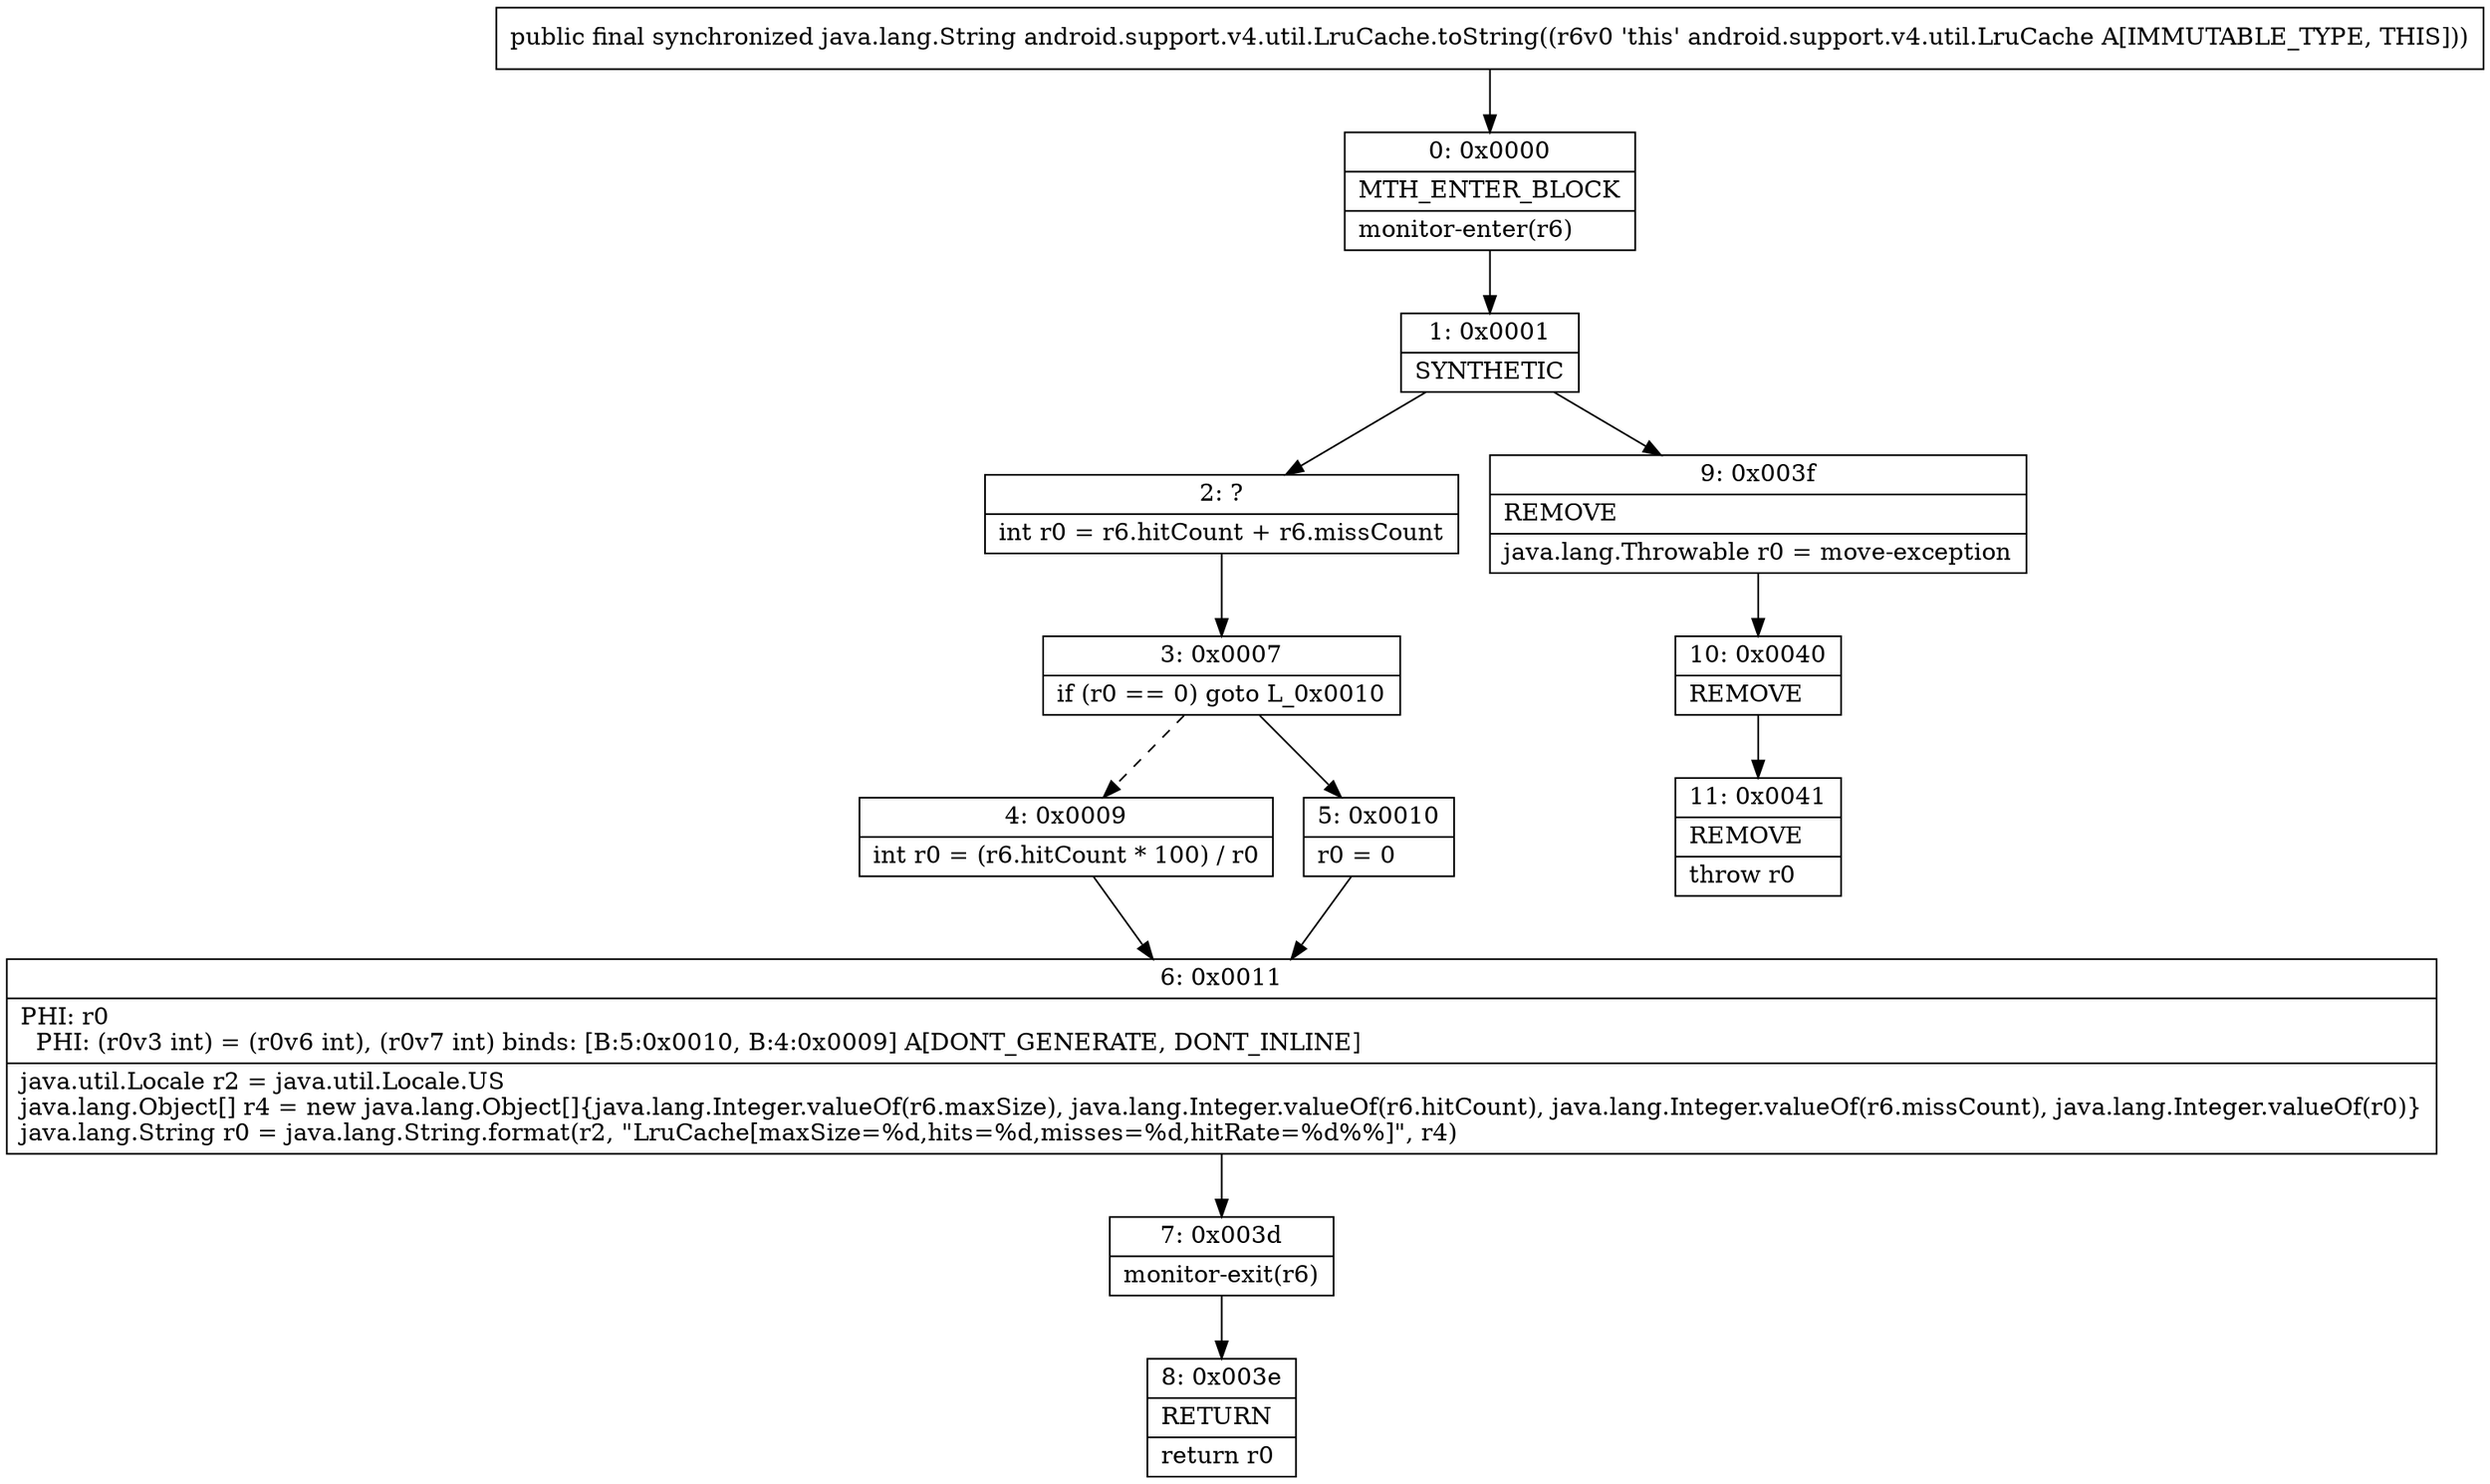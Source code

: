 digraph "CFG forandroid.support.v4.util.LruCache.toString()Ljava\/lang\/String;" {
Node_0 [shape=record,label="{0\:\ 0x0000|MTH_ENTER_BLOCK\l|monitor\-enter(r6)\l}"];
Node_1 [shape=record,label="{1\:\ 0x0001|SYNTHETIC\l}"];
Node_2 [shape=record,label="{2\:\ ?|int r0 = r6.hitCount + r6.missCount\l}"];
Node_3 [shape=record,label="{3\:\ 0x0007|if (r0 == 0) goto L_0x0010\l}"];
Node_4 [shape=record,label="{4\:\ 0x0009|int r0 = (r6.hitCount * 100) \/ r0\l}"];
Node_5 [shape=record,label="{5\:\ 0x0010|r0 = 0\l}"];
Node_6 [shape=record,label="{6\:\ 0x0011|PHI: r0 \l  PHI: (r0v3 int) = (r0v6 int), (r0v7 int) binds: [B:5:0x0010, B:4:0x0009] A[DONT_GENERATE, DONT_INLINE]\l|java.util.Locale r2 = java.util.Locale.US\ljava.lang.Object[] r4 = new java.lang.Object[]\{java.lang.Integer.valueOf(r6.maxSize), java.lang.Integer.valueOf(r6.hitCount), java.lang.Integer.valueOf(r6.missCount), java.lang.Integer.valueOf(r0)\}\ljava.lang.String r0 = java.lang.String.format(r2, \"LruCache[maxSize=%d,hits=%d,misses=%d,hitRate=%d%%]\", r4)\l}"];
Node_7 [shape=record,label="{7\:\ 0x003d|monitor\-exit(r6)\l}"];
Node_8 [shape=record,label="{8\:\ 0x003e|RETURN\l|return r0\l}"];
Node_9 [shape=record,label="{9\:\ 0x003f|REMOVE\l|java.lang.Throwable r0 = move\-exception\l}"];
Node_10 [shape=record,label="{10\:\ 0x0040|REMOVE\l}"];
Node_11 [shape=record,label="{11\:\ 0x0041|REMOVE\l|throw r0\l}"];
MethodNode[shape=record,label="{public final synchronized java.lang.String android.support.v4.util.LruCache.toString((r6v0 'this' android.support.v4.util.LruCache A[IMMUTABLE_TYPE, THIS])) }"];
MethodNode -> Node_0;
Node_0 -> Node_1;
Node_1 -> Node_2;
Node_1 -> Node_9;
Node_2 -> Node_3;
Node_3 -> Node_4[style=dashed];
Node_3 -> Node_5;
Node_4 -> Node_6;
Node_5 -> Node_6;
Node_6 -> Node_7;
Node_7 -> Node_8;
Node_9 -> Node_10;
Node_10 -> Node_11;
}

